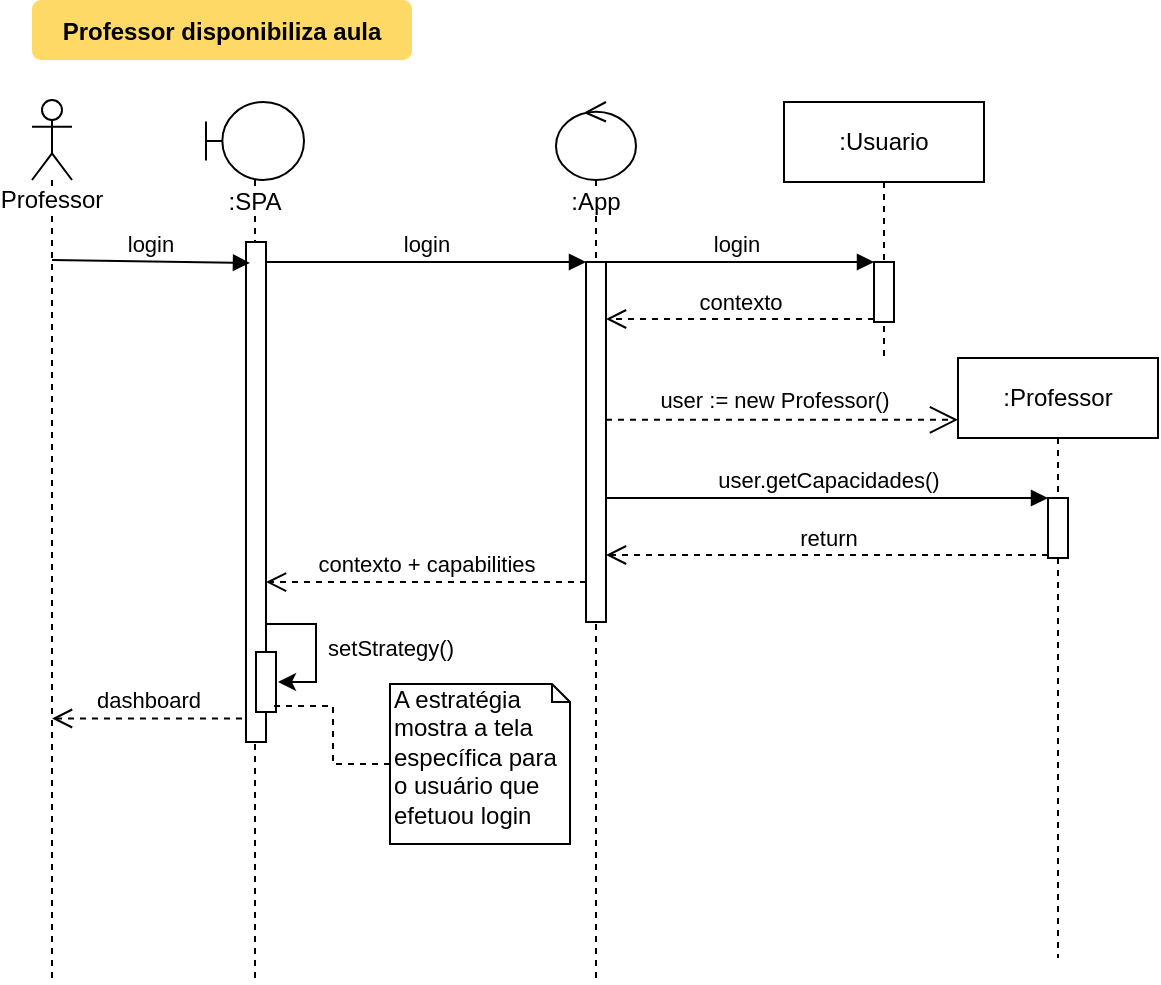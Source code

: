 <mxfile pages="1" version="11.2.4" type="github"><diagram name="Page-1" id="9361dd3d-8414-5efd-6122-117bd74ce7a7"><mxGraphModel dx="1422" dy="764" grid="1" gridSize="10" guides="1" tooltips="1" connect="1" arrows="1" fold="1" page="0" pageScale="1.5" pageWidth="826" pageHeight="1169" background="#ffffff" math="0" shadow="0"><root><mxCell id="0"/><mxCell id="1" parent="0"/><mxCell id="M3uvzyQkCSbPZBFdtPNu-94" value=":SPA" style="shape=umlLifeline;participant=umlBoundary;perimeter=lifelinePerimeter;whiteSpace=wrap;html=1;container=1;collapsible=0;recursiveResize=0;verticalAlign=top;spacingTop=36;labelBackgroundColor=#ffffff;outlineConnect=0;size=39;" parent="1" vertex="1"><mxGeometry x="137" y="71" width="49" height="440" as="geometry"/></mxCell><mxCell id="M3uvzyQkCSbPZBFdtPNu-138" value="setStrategy()" style="edgeStyle=orthogonalEdgeStyle;rounded=0;orthogonalLoop=1;jettySize=auto;html=1;entryX=1.1;entryY=0.5;entryDx=0;entryDy=0;entryPerimeter=0;" parent="M3uvzyQkCSbPZBFdtPNu-94" source="M3uvzyQkCSbPZBFdtPNu-102" target="M3uvzyQkCSbPZBFdtPNu-121" edge="1"><mxGeometry x="0.519" y="-42" relative="1" as="geometry"><Array as="points"><mxPoint x="55" y="261"/><mxPoint x="55" y="290"/></Array><mxPoint x="38" y="25" as="offset"/></mxGeometry></mxCell><mxCell id="M3uvzyQkCSbPZBFdtPNu-102" value="" style="html=1;points=[];perimeter=orthogonalPerimeter;" parent="M3uvzyQkCSbPZBFdtPNu-94" vertex="1"><mxGeometry x="20" y="70" width="10" height="250" as="geometry"/></mxCell><mxCell id="M3uvzyQkCSbPZBFdtPNu-121" value="" style="html=1;points=[];perimeter=orthogonalPerimeter;" parent="M3uvzyQkCSbPZBFdtPNu-94" vertex="1"><mxGeometry x="25" y="275" width="10" height="30" as="geometry"/></mxCell><mxCell id="71" value="Professor disponibiliza aula" style="rounded=1;fontStyle=1;fillColor=#FFD966;strokeColor=none" parent="1" vertex="1"><mxGeometry x="50" y="20" width="190" height="30" as="geometry"/></mxCell><mxCell id="M3uvzyQkCSbPZBFdtPNu-90" value="Professor&lt;br&gt;" style="shape=umlLifeline;participant=umlActor;perimeter=lifelinePerimeter;whiteSpace=wrap;html=1;container=1;collapsible=0;recursiveResize=0;verticalAlign=top;spacingTop=36;labelBackgroundColor=#ffffff;outlineConnect=0;" parent="1" vertex="1"><mxGeometry x="50" y="70" width="20" height="440" as="geometry"/></mxCell><mxCell id="M3uvzyQkCSbPZBFdtPNu-113" value=":Usuario" style="shape=umlLifeline;perimeter=lifelinePerimeter;whiteSpace=wrap;html=1;container=1;collapsible=0;recursiveResize=0;outlineConnect=0;" parent="1" vertex="1"><mxGeometry x="426" y="71" width="100" height="129" as="geometry"/></mxCell><mxCell id="M3uvzyQkCSbPZBFdtPNu-118" value="" style="html=1;points=[];perimeter=orthogonalPerimeter;" parent="M3uvzyQkCSbPZBFdtPNu-113" vertex="1"><mxGeometry x="45" y="80" width="10" height="30" as="geometry"/></mxCell><mxCell id="M3uvzyQkCSbPZBFdtPNu-114" value=":App" style="shape=umlLifeline;participant=umlControl;perimeter=lifelinePerimeter;whiteSpace=wrap;html=1;container=1;collapsible=0;recursiveResize=0;verticalAlign=top;spacingTop=36;labelBackgroundColor=#ffffff;outlineConnect=0;size=39;" parent="1" vertex="1"><mxGeometry x="312" y="71" width="40" height="439" as="geometry"/></mxCell><mxCell id="M3uvzyQkCSbPZBFdtPNu-115" value="" style="html=1;points=[];perimeter=orthogonalPerimeter;" parent="M3uvzyQkCSbPZBFdtPNu-114" vertex="1"><mxGeometry x="15" y="80" width="10" height="180" as="geometry"/></mxCell><mxCell id="M3uvzyQkCSbPZBFdtPNu-116" value="login" style="html=1;verticalAlign=bottom;endArrow=block;entryX=0;entryY=0;" parent="1" source="M3uvzyQkCSbPZBFdtPNu-102" target="M3uvzyQkCSbPZBFdtPNu-115" edge="1"><mxGeometry relative="1" as="geometry"><mxPoint x="205" y="151" as="sourcePoint"/></mxGeometry></mxCell><mxCell id="M3uvzyQkCSbPZBFdtPNu-117" value="contexto + capabilities" style="html=1;verticalAlign=bottom;endArrow=open;dashed=1;endSize=8;exitX=0;exitY=0.889;exitDx=0;exitDy=0;exitPerimeter=0;" parent="1" source="M3uvzyQkCSbPZBFdtPNu-115" target="M3uvzyQkCSbPZBFdtPNu-102" edge="1"><mxGeometry relative="1" as="geometry"><mxPoint x="205" y="227" as="targetPoint"/></mxGeometry></mxCell><mxCell id="M3uvzyQkCSbPZBFdtPNu-120" value="contexto" style="html=1;verticalAlign=bottom;endArrow=open;dashed=1;endSize=8;exitX=0;exitY=0.95;" parent="1" source="M3uvzyQkCSbPZBFdtPNu-118" target="M3uvzyQkCSbPZBFdtPNu-115" edge="1"><mxGeometry relative="1" as="geometry"><mxPoint x="325" y="227" as="targetPoint"/></mxGeometry></mxCell><mxCell id="M3uvzyQkCSbPZBFdtPNu-119" value="login" style="html=1;verticalAlign=bottom;endArrow=block;entryX=0;entryY=0;" parent="1" source="M3uvzyQkCSbPZBFdtPNu-114" target="M3uvzyQkCSbPZBFdtPNu-118" edge="1"><mxGeometry relative="1" as="geometry"><mxPoint x="325" y="151" as="sourcePoint"/></mxGeometry></mxCell><mxCell id="M3uvzyQkCSbPZBFdtPNu-123" value="login" style="html=1;verticalAlign=bottom;endArrow=block;entryX=0.2;entryY=0.042;entryDx=0;entryDy=0;entryPerimeter=0;" parent="1" target="M3uvzyQkCSbPZBFdtPNu-102" edge="1"><mxGeometry width="80" relative="1" as="geometry"><mxPoint x="60" y="150" as="sourcePoint"/><mxPoint x="140" y="150" as="targetPoint"/></mxGeometry></mxCell><mxCell id="M3uvzyQkCSbPZBFdtPNu-124" value="dashboard" style="html=1;verticalAlign=bottom;endArrow=open;dashed=1;endSize=8;exitX=-0.2;exitY=0.953;exitDx=0;exitDy=0;exitPerimeter=0;" parent="1" source="M3uvzyQkCSbPZBFdtPNu-102" target="M3uvzyQkCSbPZBFdtPNu-90" edge="1"><mxGeometry relative="1" as="geometry"><mxPoint x="157" y="331.04" as="sourcePoint"/><mxPoint x="59.5" y="331.04" as="targetPoint"/></mxGeometry></mxCell><mxCell id="M3uvzyQkCSbPZBFdtPNu-125" value=":Professor" style="shape=umlLifeline;perimeter=lifelinePerimeter;whiteSpace=wrap;html=1;container=1;collapsible=0;recursiveResize=0;outlineConnect=0;" parent="1" vertex="1"><mxGeometry x="513" y="199" width="100" height="300" as="geometry"/></mxCell><mxCell id="M3uvzyQkCSbPZBFdtPNu-135" value="" style="html=1;points=[];perimeter=orthogonalPerimeter;" parent="M3uvzyQkCSbPZBFdtPNu-125" vertex="1"><mxGeometry x="45" y="70" width="10" height="30" as="geometry"/></mxCell><mxCell id="M3uvzyQkCSbPZBFdtPNu-133" value="user := new Professor()" style="endArrow=open;endSize=12;dashed=1;html=1;entryX=0;entryY=0.103;entryDx=0;entryDy=0;entryPerimeter=0;" parent="1" source="M3uvzyQkCSbPZBFdtPNu-115" target="M3uvzyQkCSbPZBFdtPNu-125" edge="1"><mxGeometry x="-0.046" y="10" width="160" relative="1" as="geometry"><mxPoint x="338" y="230" as="sourcePoint"/><mxPoint x="512" y="220" as="targetPoint"/><mxPoint as="offset"/></mxGeometry></mxCell><mxCell id="M3uvzyQkCSbPZBFdtPNu-136" value="user.getCapacidades()" style="html=1;verticalAlign=bottom;endArrow=block;entryX=0;entryY=0;" parent="1" source="M3uvzyQkCSbPZBFdtPNu-115" target="M3uvzyQkCSbPZBFdtPNu-135" edge="1"><mxGeometry relative="1" as="geometry"><mxPoint x="487" y="250" as="sourcePoint"/></mxGeometry></mxCell><mxCell id="M3uvzyQkCSbPZBFdtPNu-137" value="return" style="html=1;verticalAlign=bottom;endArrow=open;dashed=1;endSize=8;exitX=0;exitY=0.95;" parent="1" source="M3uvzyQkCSbPZBFdtPNu-135" target="M3uvzyQkCSbPZBFdtPNu-115" edge="1"><mxGeometry relative="1" as="geometry"><mxPoint x="487" y="326" as="targetPoint"/></mxGeometry></mxCell><mxCell id="yPC5T3e3hvZb6pGQuh28-72" style="edgeStyle=orthogonalEdgeStyle;rounded=0;orthogonalLoop=1;jettySize=auto;html=1;entryX=0.9;entryY=0.9;entryDx=0;entryDy=0;entryPerimeter=0;dashed=1;endArrow=none;endFill=0;" edge="1" parent="1" source="yPC5T3e3hvZb6pGQuh28-71" target="M3uvzyQkCSbPZBFdtPNu-121"><mxGeometry relative="1" as="geometry"/></mxCell><mxCell id="yPC5T3e3hvZb6pGQuh28-71" value="&lt;blockquote style=&quot;margin: 0 0 0 40px ; border: none ; padding: 0px&quot;&gt;&lt;/blockquote&gt;&lt;span&gt;A estratégia&lt;/span&gt;&lt;br&gt;&lt;blockquote style=&quot;margin: 0 0 0 40px ; border: none ; padding: 0px&quot;&gt;&lt;/blockquote&gt;&lt;span&gt;mostra a tela específica para&lt;/span&gt;&lt;br&gt;&lt;blockquote style=&quot;margin: 0 0 0 40px ; border: none ; padding: 0px&quot;&gt; &lt;/blockquote&gt;&lt;span&gt;o usuário que&lt;/span&gt;&lt;br&gt; efetuou login" style="shape=note;whiteSpace=wrap;html=1;size=9;verticalAlign=top;align=left;spacingTop=-6;" vertex="1" parent="1"><mxGeometry x="229" y="362" width="90" height="80" as="geometry"/></mxCell></root></mxGraphModel></diagram></mxfile>